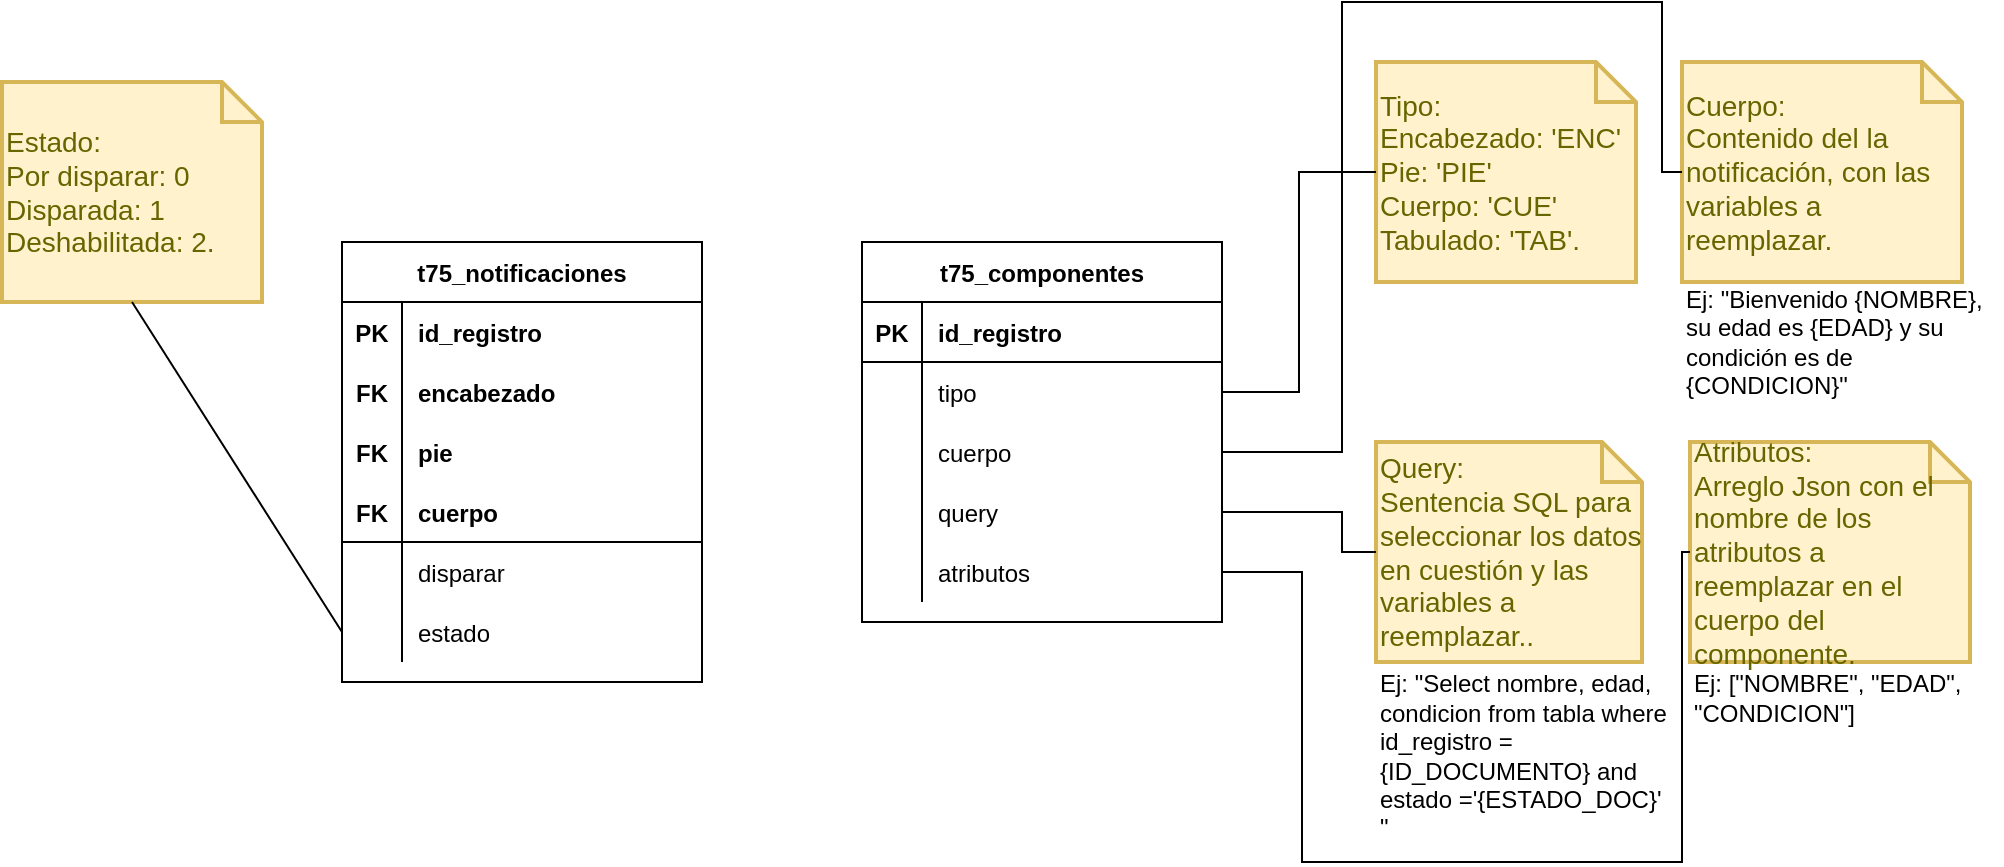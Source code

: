<mxfile version="13.3.9" type="github">
  <diagram id="J36BQQnPg78suODzzUQr" name="Page-1">
    <mxGraphModel dx="1062" dy="624" grid="1" gridSize="10" guides="1" tooltips="1" connect="1" arrows="1" fold="1" page="1" pageScale="1" pageWidth="827" pageHeight="1169" math="0" shadow="0">
      <root>
        <mxCell id="0" />
        <mxCell id="1" parent="0" />
        <mxCell id="LYrSy0yfMRbzxB3Prvpc-205" value="Tipo: &lt;br&gt;Encabezado: &#39;ENC&#39;&lt;br&gt;Pie: &#39;PIE&#39;&lt;br&gt;Cuerpo: &#39;CUE&#39;&lt;br&gt;Tabulado: &#39;TAB&#39;." style="shape=note;strokeWidth=2;fontSize=14;size=20;whiteSpace=wrap;html=1;fillColor=#fff2cc;strokeColor=#d6b656;fontColor=#666600;align=left;" vertex="1" parent="1">
          <mxGeometry x="697" y="200" width="130" height="110" as="geometry" />
        </mxCell>
        <mxCell id="LYrSy0yfMRbzxB3Prvpc-206" value="" style="endArrow=none;html=1;rounded=0;entryX=0;entryY=0.5;entryDx=0;entryDy=0;entryPerimeter=0;exitX=1;exitY=0.5;exitDx=0;exitDy=0;edgeStyle=orthogonalEdgeStyle;" edge="1" parent="1" source="LYrSy0yfMRbzxB3Prvpc-193" target="LYrSy0yfMRbzxB3Prvpc-205">
          <mxGeometry relative="1" as="geometry">
            <mxPoint x="610" y="470" as="sourcePoint" />
            <mxPoint x="770" y="470" as="targetPoint" />
          </mxGeometry>
        </mxCell>
        <mxCell id="LYrSy0yfMRbzxB3Prvpc-111" value="t75_notificaciones" style="shape=table;startSize=30;container=1;collapsible=1;childLayout=tableLayout;fixedRows=1;rowLines=0;fontStyle=1;align=center;resizeLast=1;" vertex="1" parent="1">
          <mxGeometry x="180" y="290" width="180" height="220" as="geometry" />
        </mxCell>
        <mxCell id="LYrSy0yfMRbzxB3Prvpc-112" value="" style="shape=partialRectangle;collapsible=0;dropTarget=0;pointerEvents=0;fillColor=none;top=0;left=0;bottom=0;right=0;points=[[0,0.5],[1,0.5]];portConstraint=eastwest;" vertex="1" parent="LYrSy0yfMRbzxB3Prvpc-111">
          <mxGeometry y="30" width="180" height="30" as="geometry" />
        </mxCell>
        <mxCell id="LYrSy0yfMRbzxB3Prvpc-113" value="PK" style="shape=partialRectangle;connectable=0;fillColor=none;top=0;left=0;bottom=0;right=0;fontStyle=1;overflow=hidden;" vertex="1" parent="LYrSy0yfMRbzxB3Prvpc-112">
          <mxGeometry width="30" height="30" as="geometry" />
        </mxCell>
        <mxCell id="LYrSy0yfMRbzxB3Prvpc-114" value="id_registro" style="shape=partialRectangle;connectable=0;fillColor=none;top=0;left=0;bottom=0;right=0;align=left;spacingLeft=6;fontStyle=1;overflow=hidden;" vertex="1" parent="LYrSy0yfMRbzxB3Prvpc-112">
          <mxGeometry x="30" width="150" height="30" as="geometry" />
        </mxCell>
        <mxCell id="LYrSy0yfMRbzxB3Prvpc-115" value="" style="shape=partialRectangle;collapsible=0;dropTarget=0;pointerEvents=0;fillColor=none;top=0;left=0;bottom=0;right=0;points=[[0,0.5],[1,0.5]];portConstraint=eastwest;" vertex="1" parent="LYrSy0yfMRbzxB3Prvpc-111">
          <mxGeometry y="60" width="180" height="30" as="geometry" />
        </mxCell>
        <mxCell id="LYrSy0yfMRbzxB3Prvpc-116" value="FK" style="shape=partialRectangle;connectable=0;fillColor=none;top=0;left=0;bottom=0;right=0;editable=1;overflow=hidden;fontStyle=1" vertex="1" parent="LYrSy0yfMRbzxB3Prvpc-115">
          <mxGeometry width="30" height="30" as="geometry" />
        </mxCell>
        <mxCell id="LYrSy0yfMRbzxB3Prvpc-117" value="encabezado" style="shape=partialRectangle;connectable=0;fillColor=none;top=0;left=0;bottom=0;right=0;align=left;spacingLeft=6;overflow=hidden;fontStyle=1" vertex="1" parent="LYrSy0yfMRbzxB3Prvpc-115">
          <mxGeometry x="30" width="150" height="30" as="geometry" />
        </mxCell>
        <mxCell id="LYrSy0yfMRbzxB3Prvpc-118" value="" style="shape=partialRectangle;collapsible=0;dropTarget=0;pointerEvents=0;fillColor=none;top=0;left=0;bottom=0;right=0;points=[[0,0.5],[1,0.5]];portConstraint=eastwest;" vertex="1" parent="LYrSy0yfMRbzxB3Prvpc-111">
          <mxGeometry y="90" width="180" height="30" as="geometry" />
        </mxCell>
        <mxCell id="LYrSy0yfMRbzxB3Prvpc-119" value="FK" style="shape=partialRectangle;connectable=0;fillColor=none;top=0;left=0;bottom=0;right=0;editable=1;overflow=hidden;fontStyle=1" vertex="1" parent="LYrSy0yfMRbzxB3Prvpc-118">
          <mxGeometry width="30" height="30" as="geometry" />
        </mxCell>
        <mxCell id="LYrSy0yfMRbzxB3Prvpc-120" value="pie" style="shape=partialRectangle;connectable=0;fillColor=none;top=0;left=0;bottom=0;right=0;align=left;spacingLeft=6;overflow=hidden;fontStyle=1" vertex="1" parent="LYrSy0yfMRbzxB3Prvpc-118">
          <mxGeometry x="30" width="150" height="30" as="geometry" />
        </mxCell>
        <mxCell id="LYrSy0yfMRbzxB3Prvpc-121" value="" style="shape=partialRectangle;collapsible=0;dropTarget=0;pointerEvents=0;fillColor=none;top=0;left=0;bottom=0;right=0;points=[[0,0.5],[1,0.5]];portConstraint=eastwest;fontStyle=1" vertex="1" parent="LYrSy0yfMRbzxB3Prvpc-111">
          <mxGeometry y="120" width="180" height="30" as="geometry" />
        </mxCell>
        <mxCell id="LYrSy0yfMRbzxB3Prvpc-122" value="FK" style="shape=partialRectangle;connectable=0;fillColor=none;top=0;left=0;bottom=1;right=0;editable=1;overflow=hidden;fontStyle=1" vertex="1" parent="LYrSy0yfMRbzxB3Prvpc-121">
          <mxGeometry width="30" height="30" as="geometry" />
        </mxCell>
        <mxCell id="LYrSy0yfMRbzxB3Prvpc-123" value="cuerpo" style="shape=partialRectangle;connectable=0;fillColor=none;top=0;left=0;bottom=1;right=0;align=left;spacingLeft=6;overflow=hidden;fontStyle=1" vertex="1" parent="LYrSy0yfMRbzxB3Prvpc-121">
          <mxGeometry x="30" width="150" height="30" as="geometry" />
        </mxCell>
        <mxCell id="LYrSy0yfMRbzxB3Prvpc-183" value="" style="shape=partialRectangle;collapsible=0;dropTarget=0;pointerEvents=0;fillColor=none;top=0;left=0;bottom=0;right=0;points=[[0,0.5],[1,0.5]];portConstraint=eastwest;" vertex="1" parent="LYrSy0yfMRbzxB3Prvpc-111">
          <mxGeometry y="150" width="180" height="30" as="geometry" />
        </mxCell>
        <mxCell id="LYrSy0yfMRbzxB3Prvpc-184" value="" style="shape=partialRectangle;connectable=0;fillColor=none;top=0;left=0;bottom=0;right=0;editable=1;overflow=hidden;" vertex="1" parent="LYrSy0yfMRbzxB3Prvpc-183">
          <mxGeometry width="30" height="30" as="geometry" />
        </mxCell>
        <mxCell id="LYrSy0yfMRbzxB3Prvpc-185" value="disparar" style="shape=partialRectangle;connectable=0;fillColor=none;top=0;left=0;bottom=0;right=0;align=left;spacingLeft=6;overflow=hidden;" vertex="1" parent="LYrSy0yfMRbzxB3Prvpc-183">
          <mxGeometry x="30" width="150" height="30" as="geometry" />
        </mxCell>
        <mxCell id="LYrSy0yfMRbzxB3Prvpc-207" value="" style="shape=partialRectangle;collapsible=0;dropTarget=0;pointerEvents=0;fillColor=none;top=0;left=0;bottom=0;right=0;points=[[0,0.5],[1,0.5]];portConstraint=eastwest;" vertex="1" parent="LYrSy0yfMRbzxB3Prvpc-111">
          <mxGeometry y="180" width="180" height="30" as="geometry" />
        </mxCell>
        <mxCell id="LYrSy0yfMRbzxB3Prvpc-208" value="" style="shape=partialRectangle;connectable=0;fillColor=none;top=0;left=0;bottom=0;right=0;editable=1;overflow=hidden;" vertex="1" parent="LYrSy0yfMRbzxB3Prvpc-207">
          <mxGeometry width="30" height="30" as="geometry" />
        </mxCell>
        <mxCell id="LYrSy0yfMRbzxB3Prvpc-209" value="estado" style="shape=partialRectangle;connectable=0;fillColor=none;top=0;left=0;bottom=0;right=0;align=left;spacingLeft=6;overflow=hidden;" vertex="1" parent="LYrSy0yfMRbzxB3Prvpc-207">
          <mxGeometry x="30" width="150" height="30" as="geometry" />
        </mxCell>
        <mxCell id="LYrSy0yfMRbzxB3Prvpc-189" value="t75_componentes" style="shape=table;startSize=30;container=1;collapsible=1;childLayout=tableLayout;fixedRows=1;rowLines=0;fontStyle=1;align=center;resizeLast=1;" vertex="1" parent="1">
          <mxGeometry x="440" y="290" width="180" height="190" as="geometry" />
        </mxCell>
        <mxCell id="LYrSy0yfMRbzxB3Prvpc-190" value="" style="shape=partialRectangle;collapsible=0;dropTarget=0;pointerEvents=0;fillColor=none;top=0;left=0;bottom=1;right=0;points=[[0,0.5],[1,0.5]];portConstraint=eastwest;" vertex="1" parent="LYrSy0yfMRbzxB3Prvpc-189">
          <mxGeometry y="30" width="180" height="30" as="geometry" />
        </mxCell>
        <mxCell id="LYrSy0yfMRbzxB3Prvpc-191" value="PK" style="shape=partialRectangle;connectable=0;fillColor=none;top=0;left=0;bottom=0;right=0;fontStyle=1;overflow=hidden;" vertex="1" parent="LYrSy0yfMRbzxB3Prvpc-190">
          <mxGeometry width="30" height="30" as="geometry" />
        </mxCell>
        <mxCell id="LYrSy0yfMRbzxB3Prvpc-192" value="id_registro" style="shape=partialRectangle;connectable=0;fillColor=none;top=0;left=0;bottom=0;right=0;align=left;spacingLeft=6;fontStyle=1;overflow=hidden;" vertex="1" parent="LYrSy0yfMRbzxB3Prvpc-190">
          <mxGeometry x="30" width="150" height="30" as="geometry" />
        </mxCell>
        <mxCell id="LYrSy0yfMRbzxB3Prvpc-193" value="" style="shape=partialRectangle;collapsible=0;dropTarget=0;pointerEvents=0;fillColor=none;top=0;left=0;bottom=0;right=0;points=[[0,0.5],[1,0.5]];portConstraint=eastwest;" vertex="1" parent="LYrSy0yfMRbzxB3Prvpc-189">
          <mxGeometry y="60" width="180" height="30" as="geometry" />
        </mxCell>
        <mxCell id="LYrSy0yfMRbzxB3Prvpc-194" value="" style="shape=partialRectangle;connectable=0;fillColor=none;top=0;left=0;bottom=0;right=0;editable=1;overflow=hidden;" vertex="1" parent="LYrSy0yfMRbzxB3Prvpc-193">
          <mxGeometry width="30" height="30" as="geometry" />
        </mxCell>
        <mxCell id="LYrSy0yfMRbzxB3Prvpc-195" value="tipo" style="shape=partialRectangle;connectable=0;fillColor=none;top=0;left=0;bottom=0;right=0;align=left;spacingLeft=6;overflow=hidden;" vertex="1" parent="LYrSy0yfMRbzxB3Prvpc-193">
          <mxGeometry x="30" width="150" height="30" as="geometry" />
        </mxCell>
        <mxCell id="LYrSy0yfMRbzxB3Prvpc-196" value="" style="shape=partialRectangle;collapsible=0;dropTarget=0;pointerEvents=0;fillColor=none;top=0;left=0;bottom=0;right=0;points=[[0,0.5],[1,0.5]];portConstraint=eastwest;" vertex="1" parent="LYrSy0yfMRbzxB3Prvpc-189">
          <mxGeometry y="90" width="180" height="30" as="geometry" />
        </mxCell>
        <mxCell id="LYrSy0yfMRbzxB3Prvpc-197" value="" style="shape=partialRectangle;connectable=0;fillColor=none;top=0;left=0;bottom=0;right=0;editable=1;overflow=hidden;" vertex="1" parent="LYrSy0yfMRbzxB3Prvpc-196">
          <mxGeometry width="30" height="30" as="geometry" />
        </mxCell>
        <mxCell id="LYrSy0yfMRbzxB3Prvpc-198" value="cuerpo" style="shape=partialRectangle;connectable=0;fillColor=none;top=0;left=0;bottom=0;right=0;align=left;spacingLeft=6;overflow=hidden;" vertex="1" parent="LYrSy0yfMRbzxB3Prvpc-196">
          <mxGeometry x="30" width="150" height="30" as="geometry" />
        </mxCell>
        <mxCell id="LYrSy0yfMRbzxB3Prvpc-199" value="" style="shape=partialRectangle;collapsible=0;dropTarget=0;pointerEvents=0;fillColor=none;top=0;left=0;bottom=0;right=0;points=[[0,0.5],[1,0.5]];portConstraint=eastwest;" vertex="1" parent="LYrSy0yfMRbzxB3Prvpc-189">
          <mxGeometry y="120" width="180" height="30" as="geometry" />
        </mxCell>
        <mxCell id="LYrSy0yfMRbzxB3Prvpc-200" value="" style="shape=partialRectangle;connectable=0;fillColor=none;top=0;left=0;bottom=0;right=0;editable=1;overflow=hidden;" vertex="1" parent="LYrSy0yfMRbzxB3Prvpc-199">
          <mxGeometry width="30" height="30" as="geometry" />
        </mxCell>
        <mxCell id="LYrSy0yfMRbzxB3Prvpc-201" value="query" style="shape=partialRectangle;connectable=0;fillColor=none;top=0;left=0;bottom=0;right=0;align=left;spacingLeft=6;overflow=hidden;" vertex="1" parent="LYrSy0yfMRbzxB3Prvpc-199">
          <mxGeometry x="30" width="150" height="30" as="geometry" />
        </mxCell>
        <mxCell id="LYrSy0yfMRbzxB3Prvpc-202" value="" style="shape=partialRectangle;collapsible=0;dropTarget=0;pointerEvents=0;fillColor=none;top=0;left=0;bottom=0;right=0;points=[[0,0.5],[1,0.5]];portConstraint=eastwest;" vertex="1" parent="LYrSy0yfMRbzxB3Prvpc-189">
          <mxGeometry y="150" width="180" height="30" as="geometry" />
        </mxCell>
        <mxCell id="LYrSy0yfMRbzxB3Prvpc-203" value="" style="shape=partialRectangle;connectable=0;fillColor=none;top=0;left=0;bottom=0;right=0;editable=1;overflow=hidden;" vertex="1" parent="LYrSy0yfMRbzxB3Prvpc-202">
          <mxGeometry width="30" height="30" as="geometry" />
        </mxCell>
        <mxCell id="LYrSy0yfMRbzxB3Prvpc-204" value="atributos" style="shape=partialRectangle;connectable=0;fillColor=none;top=0;left=0;bottom=0;right=0;align=left;spacingLeft=6;overflow=hidden;" vertex="1" parent="LYrSy0yfMRbzxB3Prvpc-202">
          <mxGeometry x="30" width="150" height="30" as="geometry" />
        </mxCell>
        <mxCell id="LYrSy0yfMRbzxB3Prvpc-214" value="Estado: &lt;br&gt;Por disparar: 0&lt;br&gt;Disparada: 1&lt;br&gt;Deshabilitada: 2." style="shape=note;strokeWidth=2;fontSize=14;size=20;whiteSpace=wrap;html=1;fillColor=#fff2cc;strokeColor=#d6b656;fontColor=#666600;align=left;" vertex="1" parent="1">
          <mxGeometry x="10" y="210" width="130" height="110" as="geometry" />
        </mxCell>
        <mxCell id="LYrSy0yfMRbzxB3Prvpc-215" value="" style="endArrow=none;html=1;rounded=0;entryX=0.5;entryY=1;entryDx=0;entryDy=0;entryPerimeter=0;exitX=0;exitY=0.5;exitDx=0;exitDy=0;" edge="1" parent="1" target="LYrSy0yfMRbzxB3Prvpc-214" source="LYrSy0yfMRbzxB3Prvpc-207">
          <mxGeometry relative="1" as="geometry">
            <mxPoint x="-20" y="375" as="sourcePoint" />
            <mxPoint x="130" y="480" as="targetPoint" />
          </mxGeometry>
        </mxCell>
        <mxCell id="LYrSy0yfMRbzxB3Prvpc-216" value="Atributos:&lt;br&gt;Arreglo Json con el nombre de los atributos a reemplazar en el cuerpo del componente." style="shape=note;strokeWidth=2;fontSize=14;size=20;whiteSpace=wrap;html=1;fillColor=#fff2cc;strokeColor=#d6b656;fontColor=#666600;align=left;" vertex="1" parent="1">
          <mxGeometry x="854" y="390" width="140" height="110" as="geometry" />
        </mxCell>
        <mxCell id="LYrSy0yfMRbzxB3Prvpc-217" value="" style="endArrow=none;html=1;rounded=0;entryX=0;entryY=0.5;entryDx=0;entryDy=0;entryPerimeter=0;exitX=1;exitY=0.5;exitDx=0;exitDy=0;edgeStyle=orthogonalEdgeStyle;" edge="1" parent="1" source="LYrSy0yfMRbzxB3Prvpc-202" target="LYrSy0yfMRbzxB3Prvpc-216">
          <mxGeometry relative="1" as="geometry">
            <mxPoint x="530" y="615" as="sourcePoint" />
            <mxPoint x="635" y="570" as="targetPoint" />
            <Array as="points">
              <mxPoint x="660" y="455" />
              <mxPoint x="660" y="600" />
              <mxPoint x="850" y="600" />
              <mxPoint x="850" y="445" />
            </Array>
          </mxGeometry>
        </mxCell>
        <mxCell id="LYrSy0yfMRbzxB3Prvpc-218" value="Ej: [&quot;NOMBRE&quot;, &quot;EDAD&quot;, &lt;br&gt;&quot;CONDICION&quot;]" style="text;html=1;align=left;verticalAlign=middle;resizable=0;points=[];autosize=1;" vertex="1" parent="1">
          <mxGeometry x="854" y="503" width="150" height="30" as="geometry" />
        </mxCell>
        <mxCell id="LYrSy0yfMRbzxB3Prvpc-220" value="Cuerpo:&lt;br&gt;Contenido del la notificación, con las variables a reemplazar." style="shape=note;strokeWidth=2;fontSize=14;size=20;whiteSpace=wrap;html=1;fillColor=#fff2cc;strokeColor=#d6b656;fontColor=#666600;align=left;" vertex="1" parent="1">
          <mxGeometry x="850" y="200" width="140" height="110" as="geometry" />
        </mxCell>
        <mxCell id="LYrSy0yfMRbzxB3Prvpc-221" value="Ej: &quot;Bienvenido {NOMBRE}, &lt;br&gt;su edad es {EDAD} y su &lt;br&gt;condición es de &lt;br&gt;{CONDICION}&quot;" style="text;html=1;align=left;verticalAlign=middle;resizable=0;points=[];autosize=1;" vertex="1" parent="1">
          <mxGeometry x="850" y="310" width="160" height="60" as="geometry" />
        </mxCell>
        <mxCell id="LYrSy0yfMRbzxB3Prvpc-222" value="" style="endArrow=none;html=1;rounded=0;entryX=0;entryY=0.5;entryDx=0;entryDy=0;entryPerimeter=0;exitX=1;exitY=0.5;exitDx=0;exitDy=0;edgeStyle=orthogonalEdgeStyle;" edge="1" parent="1" source="LYrSy0yfMRbzxB3Prvpc-196" target="LYrSy0yfMRbzxB3Prvpc-220">
          <mxGeometry relative="1" as="geometry">
            <mxPoint x="630" y="375" as="sourcePoint" />
            <mxPoint x="707" y="265" as="targetPoint" />
            <Array as="points">
              <mxPoint x="680" y="395" />
              <mxPoint x="680" y="170" />
              <mxPoint x="840" y="170" />
              <mxPoint x="840" y="255" />
            </Array>
          </mxGeometry>
        </mxCell>
        <mxCell id="LYrSy0yfMRbzxB3Prvpc-224" value="Query:&lt;br&gt;Sentencia SQL para seleccionar los datos en cuestión y las variables a reemplazar.." style="shape=note;strokeWidth=2;fontSize=14;size=20;whiteSpace=wrap;html=1;fillColor=#fff2cc;strokeColor=#d6b656;fontColor=#666600;align=left;" vertex="1" parent="1">
          <mxGeometry x="697" y="390" width="133" height="110" as="geometry" />
        </mxCell>
        <mxCell id="LYrSy0yfMRbzxB3Prvpc-225" value="" style="endArrow=none;html=1;rounded=0;entryX=0;entryY=0.5;entryDx=0;entryDy=0;entryPerimeter=0;exitX=1;exitY=0.5;exitDx=0;exitDy=0;edgeStyle=orthogonalEdgeStyle;" edge="1" parent="1" target="LYrSy0yfMRbzxB3Prvpc-224" source="LYrSy0yfMRbzxB3Prvpc-199">
          <mxGeometry relative="1" as="geometry">
            <mxPoint x="860" y="505" as="sourcePoint" />
            <mxPoint x="947" y="375" as="targetPoint" />
            <Array as="points">
              <mxPoint x="680" y="425" />
              <mxPoint x="680" y="445" />
            </Array>
          </mxGeometry>
        </mxCell>
        <mxCell id="LYrSy0yfMRbzxB3Prvpc-226" value="Ej: &quot;Select nombre, edad, &lt;br&gt;condicion from tabla where &lt;br&gt;id_registro =&lt;br&gt;{ID_DOCUMENTO} and&lt;br&gt;estado =&#39;{ESTADO_DOC}&#39;&lt;br&gt;&quot;" style="text;html=1;align=left;verticalAlign=middle;resizable=0;points=[];autosize=1;" vertex="1" parent="1">
          <mxGeometry x="697" y="502" width="160" height="90" as="geometry" />
        </mxCell>
      </root>
    </mxGraphModel>
  </diagram>
</mxfile>
